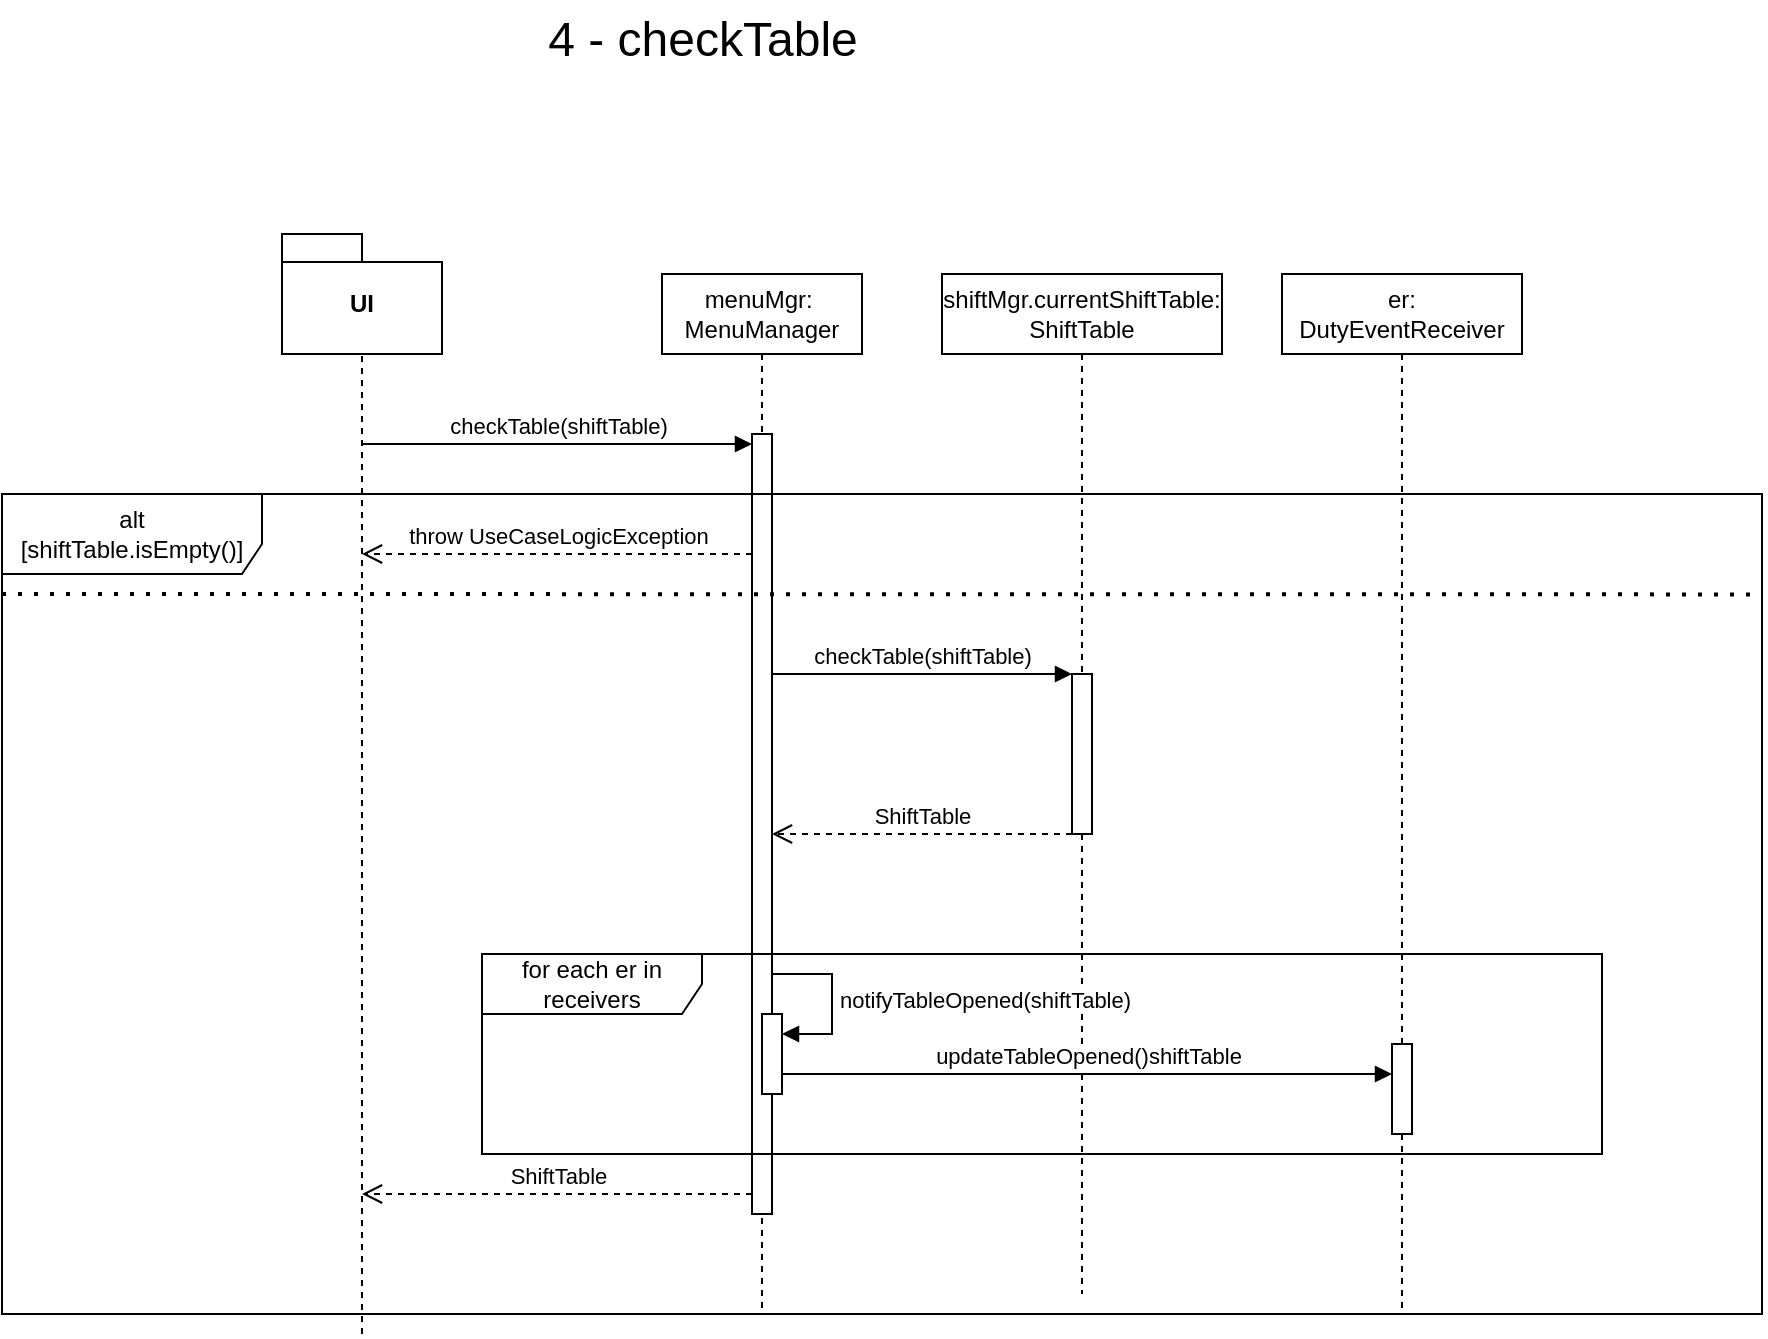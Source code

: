 <mxfile version="24.4.4" type="google">
  <diagram name="Pagina-1" id="VUlYnsphdI4rZMWW2qny">
    <mxGraphModel grid="1" page="1" gridSize="10" guides="1" tooltips="1" connect="1" arrows="1" fold="1" pageScale="1" pageWidth="827" pageHeight="1169" math="0" shadow="0">
      <root>
        <mxCell id="0" />
        <mxCell id="1" parent="0" />
        <mxCell id="g-jlZgv1migss0Au6V9A-1" value="menuMgr:&amp;nbsp;&lt;div&gt;MenuManager&lt;/div&gt;" style="shape=umlLifeline;perimeter=lifelinePerimeter;whiteSpace=wrap;html=1;container=1;dropTarget=0;collapsible=0;recursiveResize=0;outlineConnect=0;portConstraint=eastwest;newEdgeStyle={&quot;curved&quot;:0,&quot;rounded&quot;:0};" vertex="1" parent="1">
          <mxGeometry x="310" y="160" width="100" height="520" as="geometry" />
        </mxCell>
        <mxCell id="g-jlZgv1migss0Au6V9A-8" value="" style="html=1;points=[[0,0,0,0,5],[0,1,0,0,-5],[1,0,0,0,5],[1,1,0,0,-5]];perimeter=orthogonalPerimeter;outlineConnect=0;targetShapes=umlLifeline;portConstraint=eastwest;newEdgeStyle={&quot;curved&quot;:0,&quot;rounded&quot;:0};" vertex="1" parent="g-jlZgv1migss0Au6V9A-1">
          <mxGeometry x="45" y="80" width="10" height="390" as="geometry" />
        </mxCell>
        <mxCell id="g-jlZgv1migss0Au6V9A-9" value="checkTable(shiftTable)" style="html=1;verticalAlign=bottom;endArrow=block;curved=0;rounded=0;entryX=0;entryY=0;entryDx=0;entryDy=5;" edge="1" parent="g-jlZgv1migss0Au6V9A-1" target="g-jlZgv1migss0Au6V9A-8">
          <mxGeometry relative="1" as="geometry">
            <mxPoint x="-150" y="85" as="sourcePoint" />
            <Array as="points" />
          </mxGeometry>
        </mxCell>
        <mxCell id="g-jlZgv1migss0Au6V9A-2" value="UI" style="shape=folder;fontStyle=1;spacingTop=10;tabWidth=40;tabHeight=14;tabPosition=left;html=1;whiteSpace=wrap;" vertex="1" parent="1">
          <mxGeometry x="120" y="140" width="80" height="60" as="geometry" />
        </mxCell>
        <mxCell id="g-jlZgv1migss0Au6V9A-6" value="" style="endArrow=none;dashed=1;html=1;rounded=0;entryX=0.5;entryY=1;entryDx=0;entryDy=0;entryPerimeter=0;" edge="1" parent="1" target="g-jlZgv1migss0Au6V9A-2">
          <mxGeometry width="50" height="50" relative="1" as="geometry">
            <mxPoint x="160" y="690" as="sourcePoint" />
            <mxPoint x="440" y="420" as="targetPoint" />
          </mxGeometry>
        </mxCell>
        <mxCell id="g-jlZgv1migss0Au6V9A-7" value="&lt;font style=&quot;font-size: 24px;&quot;&gt;4 - checkTable&lt;/font&gt;" style="text;html=1;align=center;verticalAlign=middle;resizable=0;points=[];autosize=1;strokeColor=none;fillColor=none;" vertex="1" parent="1">
          <mxGeometry x="240" y="23" width="180" height="40" as="geometry" />
        </mxCell>
        <mxCell id="g-jlZgv1migss0Au6V9A-11" value="shiftMgr.currentShiftTable:&lt;div&gt;ShiftTable&lt;/div&gt;" style="shape=umlLifeline;perimeter=lifelinePerimeter;whiteSpace=wrap;html=1;container=1;dropTarget=0;collapsible=0;recursiveResize=0;outlineConnect=0;portConstraint=eastwest;newEdgeStyle={&quot;curved&quot;:0,&quot;rounded&quot;:0};" vertex="1" parent="1">
          <mxGeometry x="450" y="160" width="140" height="510" as="geometry" />
        </mxCell>
        <mxCell id="g-jlZgv1migss0Au6V9A-12" value="alt&lt;div&gt;[shiftTable.isEmpty()]&lt;/div&gt;" style="shape=umlFrame;whiteSpace=wrap;html=1;pointerEvents=0;width=130;height=40;" vertex="1" parent="1">
          <mxGeometry x="-20" y="270" width="880" height="410" as="geometry" />
        </mxCell>
        <mxCell id="g-jlZgv1migss0Au6V9A-14" value="" style="endArrow=none;dashed=1;html=1;dashPattern=1 3;strokeWidth=2;rounded=0;" edge="1" parent="1">
          <mxGeometry width="50" height="50" relative="1" as="geometry">
            <mxPoint x="-20" y="320" as="sourcePoint" />
            <mxPoint x="860" y="320.2" as="targetPoint" />
          </mxGeometry>
        </mxCell>
        <mxCell id="g-jlZgv1migss0Au6V9A-10" value="throw UseCaseLogicException" style="html=1;verticalAlign=bottom;endArrow=open;dashed=1;endSize=8;curved=0;rounded=0;exitX=0;exitY=1;exitDx=0;exitDy=-5;" edge="1" parent="1">
          <mxGeometry relative="1" as="geometry">
            <mxPoint x="160" y="300" as="targetPoint" />
            <mxPoint x="355" y="300.0" as="sourcePoint" />
          </mxGeometry>
        </mxCell>
        <mxCell id="g-jlZgv1migss0Au6V9A-15" value="checkTable(shiftTable)" style="html=1;verticalAlign=bottom;endArrow=block;curved=0;rounded=0;" edge="1" parent="1" source="g-jlZgv1migss0Au6V9A-8" target="g-jlZgv1migss0Au6V9A-16">
          <mxGeometry relative="1" as="geometry">
            <mxPoint x="390" y="360" as="sourcePoint" />
            <Array as="points">
              <mxPoint x="400" y="360" />
            </Array>
            <mxPoint x="480" y="360" as="targetPoint" />
          </mxGeometry>
        </mxCell>
        <mxCell id="g-jlZgv1migss0Au6V9A-16" value="" style="html=1;points=[[0,0,0,0,5],[0,1,0,0,-5],[1,0,0,0,5],[1,1,0,0,-5]];perimeter=orthogonalPerimeter;outlineConnect=0;targetShapes=umlLifeline;portConstraint=eastwest;newEdgeStyle={&quot;curved&quot;:0,&quot;rounded&quot;:0};" vertex="1" parent="1">
          <mxGeometry x="515" y="360" width="10" height="80" as="geometry" />
        </mxCell>
        <mxCell id="g-jlZgv1migss0Au6V9A-17" value="ShiftTable" style="html=1;verticalAlign=bottom;endArrow=open;dashed=1;endSize=8;curved=0;rounded=0;" edge="1" parent="1">
          <mxGeometry relative="1" as="geometry">
            <mxPoint x="515" y="440" as="sourcePoint" />
            <mxPoint x="365" y="440" as="targetPoint" />
          </mxGeometry>
        </mxCell>
        <mxCell id="g-jlZgv1migss0Au6V9A-19" value="" style="html=1;points=[[0,0,0,0,5],[0,1,0,0,-5],[1,0,0,0,5],[1,1,0,0,-5]];perimeter=orthogonalPerimeter;outlineConnect=0;targetShapes=umlLifeline;portConstraint=eastwest;newEdgeStyle={&quot;curved&quot;:0,&quot;rounded&quot;:0};" vertex="1" parent="1">
          <mxGeometry x="360" y="530" width="10" height="40" as="geometry" />
        </mxCell>
        <mxCell id="g-jlZgv1migss0Au6V9A-20" value="notifyTableOpened(shiftTable)" style="html=1;align=left;spacingLeft=2;endArrow=block;rounded=0;edgeStyle=orthogonalEdgeStyle;curved=0;rounded=0;" edge="1" parent="1" target="g-jlZgv1migss0Au6V9A-19">
          <mxGeometry relative="1" as="geometry">
            <mxPoint x="365" y="510" as="sourcePoint" />
            <Array as="points">
              <mxPoint x="395" y="540" />
            </Array>
          </mxGeometry>
        </mxCell>
        <mxCell id="g-jlZgv1migss0Au6V9A-21" value="er:&lt;div&gt;DutyEventReceiver&lt;/div&gt;" style="shape=umlLifeline;perimeter=lifelinePerimeter;whiteSpace=wrap;html=1;container=1;dropTarget=0;collapsible=0;recursiveResize=0;outlineConnect=0;portConstraint=eastwest;newEdgeStyle={&quot;curved&quot;:0,&quot;rounded&quot;:0};" vertex="1" parent="1">
          <mxGeometry x="620" y="160" width="120" height="520" as="geometry" />
        </mxCell>
        <mxCell id="g-jlZgv1migss0Au6V9A-23" value="" style="html=1;points=[[0,0,0,0,5],[0,1,0,0,-5],[1,0,0,0,5],[1,1,0,0,-5]];perimeter=orthogonalPerimeter;outlineConnect=0;targetShapes=umlLifeline;portConstraint=eastwest;newEdgeStyle={&quot;curved&quot;:0,&quot;rounded&quot;:0};" vertex="1" parent="g-jlZgv1migss0Au6V9A-21">
          <mxGeometry x="55" y="385" width="10" height="45" as="geometry" />
        </mxCell>
        <mxCell id="g-jlZgv1migss0Au6V9A-22" value="updateTableOpened()shiftTable" style="html=1;verticalAlign=bottom;endArrow=block;curved=0;rounded=0;" edge="1" parent="1" target="g-jlZgv1migss0Au6V9A-23">
          <mxGeometry width="80" relative="1" as="geometry">
            <mxPoint x="370" y="560" as="sourcePoint" />
            <mxPoint x="679.5" y="560" as="targetPoint" />
          </mxGeometry>
        </mxCell>
        <mxCell id="g-jlZgv1migss0Au6V9A-24" value="for each er in receivers" style="shape=umlFrame;whiteSpace=wrap;html=1;pointerEvents=0;width=110;height=30;" vertex="1" parent="1">
          <mxGeometry x="220" y="500" width="560" height="100" as="geometry" />
        </mxCell>
        <mxCell id="g-jlZgv1migss0Au6V9A-25" value="ShiftTable" style="html=1;verticalAlign=bottom;endArrow=open;dashed=1;endSize=8;curved=0;rounded=0;" edge="1" parent="1" source="g-jlZgv1migss0Au6V9A-8">
          <mxGeometry relative="1" as="geometry">
            <mxPoint x="340" y="620" as="sourcePoint" />
            <mxPoint x="160" y="620" as="targetPoint" />
          </mxGeometry>
        </mxCell>
      </root>
    </mxGraphModel>
  </diagram>
</mxfile>
